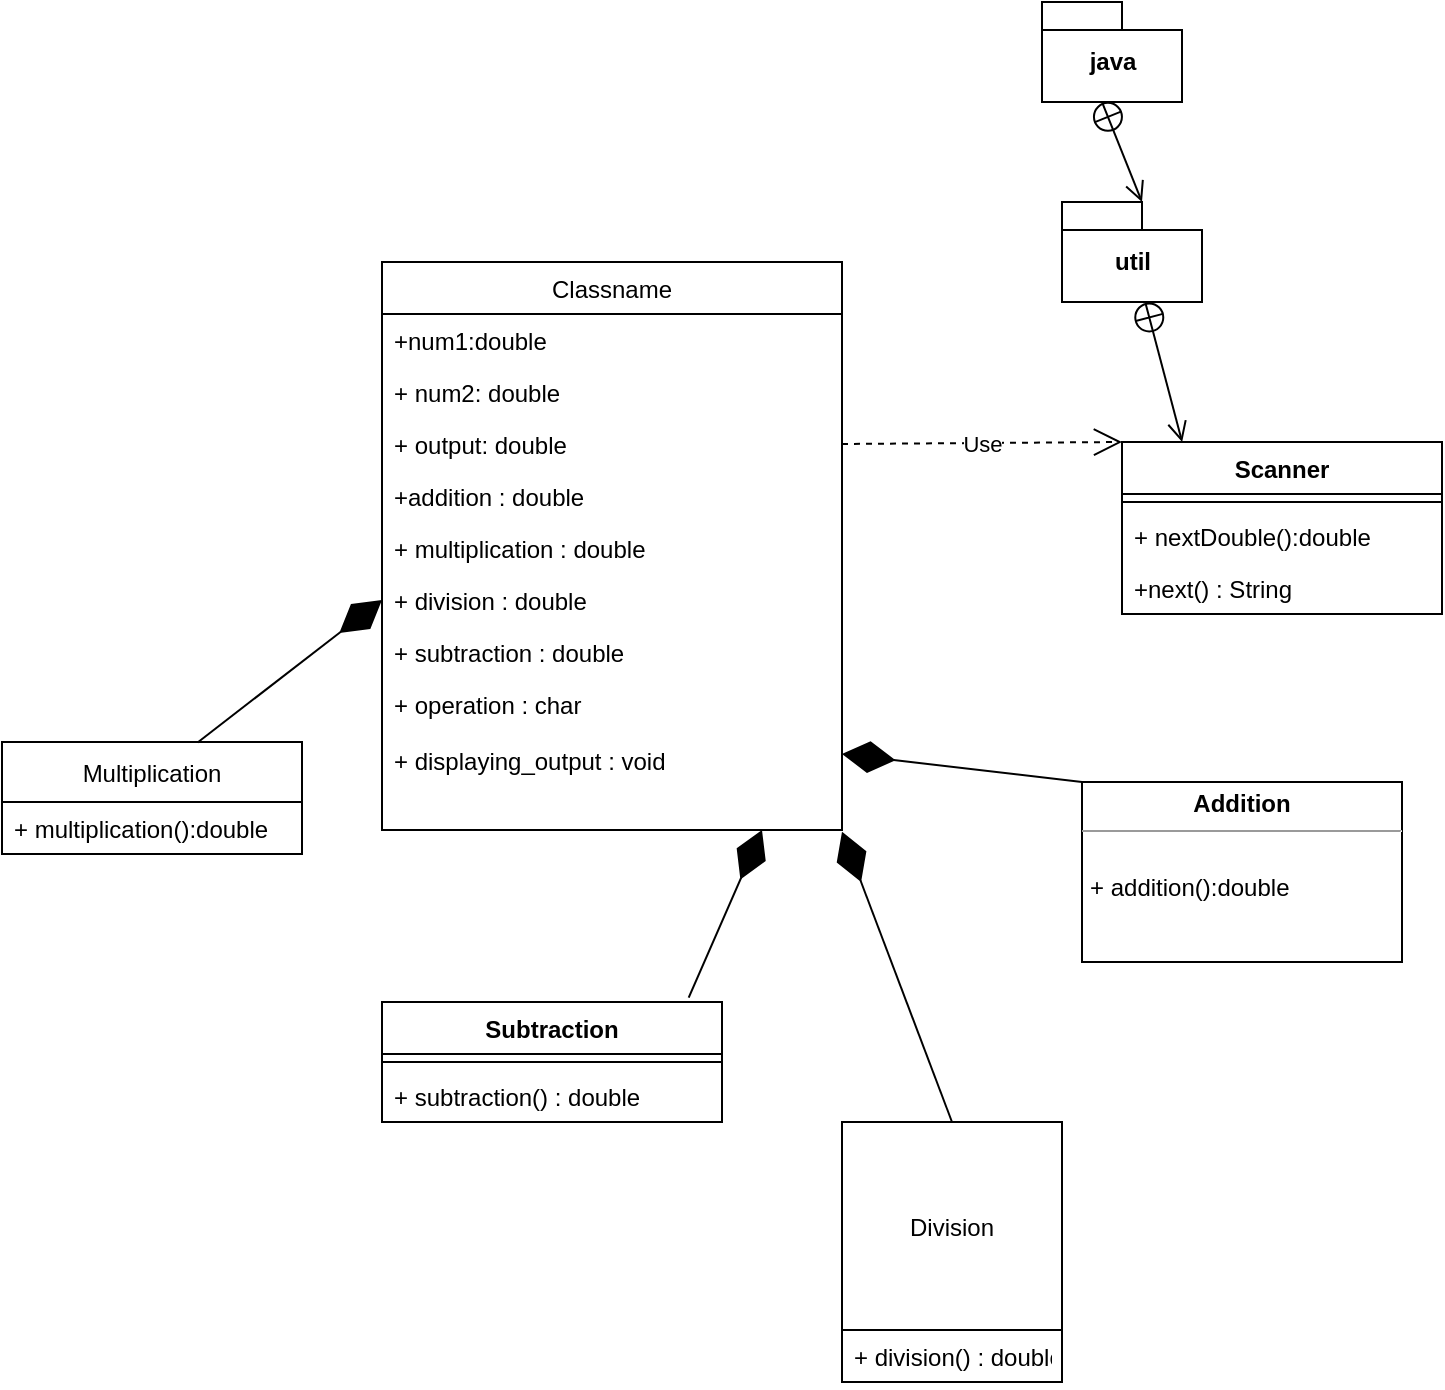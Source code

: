<mxfile version="15.6.1" type="github"><diagram id="ZYJBxF1sFgElfKl5A7Hn" name="Page-1"><mxGraphModel dx="1888" dy="579" grid="1" gridSize="10" guides="1" tooltips="1" connect="1" arrows="1" fold="1" page="1" pageScale="1" pageWidth="850" pageHeight="1100" math="0" shadow="0"><root><mxCell id="0"/><mxCell id="1" parent="0"/><mxCell id="c7aTI5LmujI-iaSVHYe1-10" value="Classname" style="swimlane;fontStyle=0;childLayout=stackLayout;horizontal=1;startSize=26;fillColor=none;horizontalStack=0;resizeParent=1;resizeParentMax=0;resizeLast=0;collapsible=1;marginBottom=0;" parent="1" vertex="1"><mxGeometry x="-200" y="330" width="230" height="284" as="geometry"/></mxCell><mxCell id="c7aTI5LmujI-iaSVHYe1-11" value="+num1:double" style="text;strokeColor=none;fillColor=none;align=left;verticalAlign=top;spacingLeft=4;spacingRight=4;overflow=hidden;rotatable=0;points=[[0,0.5],[1,0.5]];portConstraint=eastwest;" parent="c7aTI5LmujI-iaSVHYe1-10" vertex="1"><mxGeometry y="26" width="230" height="26" as="geometry"/></mxCell><mxCell id="c7aTI5LmujI-iaSVHYe1-12" value="+ num2: double" style="text;strokeColor=none;fillColor=none;align=left;verticalAlign=top;spacingLeft=4;spacingRight=4;overflow=hidden;rotatable=0;points=[[0,0.5],[1,0.5]];portConstraint=eastwest;" parent="c7aTI5LmujI-iaSVHYe1-10" vertex="1"><mxGeometry y="52" width="230" height="26" as="geometry"/></mxCell><mxCell id="c7aTI5LmujI-iaSVHYe1-14" value="+ output: double" style="text;strokeColor=none;fillColor=none;align=left;verticalAlign=top;spacingLeft=4;spacingRight=4;overflow=hidden;rotatable=0;points=[[0,0.5],[1,0.5]];portConstraint=eastwest;" parent="c7aTI5LmujI-iaSVHYe1-10" vertex="1"><mxGeometry y="78" width="230" height="26" as="geometry"/></mxCell><mxCell id="c7aTI5LmujI-iaSVHYe1-36" value="+addition : double" style="text;strokeColor=none;fillColor=none;align=left;verticalAlign=top;spacingLeft=4;spacingRight=4;overflow=hidden;rotatable=0;points=[[0,0.5],[1,0.5]];portConstraint=eastwest;" parent="c7aTI5LmujI-iaSVHYe1-10" vertex="1"><mxGeometry y="104" width="230" height="26" as="geometry"/></mxCell><mxCell id="c7aTI5LmujI-iaSVHYe1-39" value="+ multiplication : double" style="text;strokeColor=none;fillColor=none;align=left;verticalAlign=top;spacingLeft=4;spacingRight=4;overflow=hidden;rotatable=0;points=[[0,0.5],[1,0.5]];portConstraint=eastwest;" parent="c7aTI5LmujI-iaSVHYe1-10" vertex="1"><mxGeometry y="130" width="230" height="26" as="geometry"/></mxCell><mxCell id="c7aTI5LmujI-iaSVHYe1-38" value="+ division : double" style="text;strokeColor=none;fillColor=none;align=left;verticalAlign=top;spacingLeft=4;spacingRight=4;overflow=hidden;rotatable=0;points=[[0,0.5],[1,0.5]];portConstraint=eastwest;" parent="c7aTI5LmujI-iaSVHYe1-10" vertex="1"><mxGeometry y="156" width="230" height="26" as="geometry"/></mxCell><mxCell id="c7aTI5LmujI-iaSVHYe1-37" value="+ subtraction : double" style="text;strokeColor=none;fillColor=none;align=left;verticalAlign=top;spacingLeft=4;spacingRight=4;overflow=hidden;rotatable=0;points=[[0,0.5],[1,0.5]];portConstraint=eastwest;" parent="c7aTI5LmujI-iaSVHYe1-10" vertex="1"><mxGeometry y="182" width="230" height="26" as="geometry"/></mxCell><mxCell id="c7aTI5LmujI-iaSVHYe1-47" value="" style="endArrow=diamondThin;endFill=1;endSize=24;html=1;rounded=0;exitX=0.902;exitY=-0.036;exitDx=0;exitDy=0;exitPerimeter=0;" parent="c7aTI5LmujI-iaSVHYe1-10" source="c7aTI5LmujI-iaSVHYe1-42" edge="1"><mxGeometry width="160" relative="1" as="geometry"><mxPoint x="30" y="284" as="sourcePoint"/><mxPoint x="190" y="284" as="targetPoint"/><Array as="points"/></mxGeometry></mxCell><mxCell id="c7aTI5LmujI-iaSVHYe1-13" value="+ operation : char&#10;&#10;+ displaying_output : void" style="text;strokeColor=none;fillColor=none;align=left;verticalAlign=top;spacingLeft=4;spacingRight=4;overflow=hidden;rotatable=0;points=[[0,0.5],[1,0.5]];portConstraint=eastwest;" parent="c7aTI5LmujI-iaSVHYe1-10" vertex="1"><mxGeometry y="208" width="230" height="76" as="geometry"/></mxCell><mxCell id="c7aTI5LmujI-iaSVHYe1-20" value="Scanner" style="swimlane;fontStyle=1;align=center;verticalAlign=top;childLayout=stackLayout;horizontal=1;startSize=26;horizontalStack=0;resizeParent=1;resizeParentMax=0;resizeLast=0;collapsible=1;marginBottom=0;" parent="1" vertex="1"><mxGeometry x="170" y="420" width="160" height="86" as="geometry"/></mxCell><mxCell id="c7aTI5LmujI-iaSVHYe1-22" value="" style="line;strokeWidth=1;fillColor=none;align=left;verticalAlign=middle;spacingTop=-1;spacingLeft=3;spacingRight=3;rotatable=0;labelPosition=right;points=[];portConstraint=eastwest;" parent="c7aTI5LmujI-iaSVHYe1-20" vertex="1"><mxGeometry y="26" width="160" height="8" as="geometry"/></mxCell><mxCell id="c7aTI5LmujI-iaSVHYe1-23" value="+ nextDouble():double&#10;" style="text;strokeColor=none;fillColor=none;align=left;verticalAlign=top;spacingLeft=4;spacingRight=4;overflow=hidden;rotatable=0;points=[[0,0.5],[1,0.5]];portConstraint=eastwest;" parent="c7aTI5LmujI-iaSVHYe1-20" vertex="1"><mxGeometry y="34" width="160" height="26" as="geometry"/></mxCell><mxCell id="c7aTI5LmujI-iaSVHYe1-24" value="+next() : String&#10;&#10;" style="text;strokeColor=none;fillColor=none;align=left;verticalAlign=top;spacingLeft=4;spacingRight=4;overflow=hidden;rotatable=0;points=[[0,0.5],[1,0.5]];portConstraint=eastwest;" parent="c7aTI5LmujI-iaSVHYe1-20" vertex="1"><mxGeometry y="60" width="160" height="26" as="geometry"/></mxCell><mxCell id="c7aTI5LmujI-iaSVHYe1-29" value="util" style="shape=folder;fontStyle=1;spacingTop=10;tabWidth=40;tabHeight=14;tabPosition=left;html=1;" parent="1" vertex="1"><mxGeometry x="140" y="300" width="70" height="50" as="geometry"/></mxCell><mxCell id="c7aTI5LmujI-iaSVHYe1-31" value="" style="endArrow=open;startArrow=circlePlus;endFill=0;startFill=0;endSize=8;html=1;rounded=0;entryX=0.188;entryY=0;entryDx=0;entryDy=0;entryPerimeter=0;" parent="1" source="c7aTI5LmujI-iaSVHYe1-29" target="c7aTI5LmujI-iaSVHYe1-20" edge="1"><mxGeometry width="160" relative="1" as="geometry"><mxPoint x="160" y="350" as="sourcePoint"/><mxPoint x="260" y="350" as="targetPoint"/></mxGeometry></mxCell><mxCell id="c7aTI5LmujI-iaSVHYe1-32" value="java" style="shape=folder;fontStyle=1;spacingTop=10;tabWidth=40;tabHeight=14;tabPosition=left;html=1;" parent="1" vertex="1"><mxGeometry x="130" y="200" width="70" height="50" as="geometry"/></mxCell><mxCell id="c7aTI5LmujI-iaSVHYe1-33" value="" style="endArrow=open;startArrow=circlePlus;endFill=0;startFill=0;endSize=8;html=1;rounded=0;entryX=0;entryY=0;entryDx=40;entryDy=0;entryPerimeter=0;" parent="1" target="c7aTI5LmujI-iaSVHYe1-29" edge="1"><mxGeometry width="160" relative="1" as="geometry"><mxPoint x="160" y="250" as="sourcePoint"/><mxPoint x="320" y="250" as="targetPoint"/></mxGeometry></mxCell><mxCell id="c7aTI5LmujI-iaSVHYe1-34" value="Use" style="endArrow=open;endSize=12;dashed=1;html=1;rounded=0;exitX=1;exitY=0.5;exitDx=0;exitDy=0;entryX=0;entryY=0;entryDx=0;entryDy=0;" parent="1" source="c7aTI5LmujI-iaSVHYe1-14" target="c7aTI5LmujI-iaSVHYe1-20" edge="1"><mxGeometry width="160" relative="1" as="geometry"><mxPoint x="130" y="420" as="sourcePoint"/><mxPoint x="140" y="380" as="targetPoint"/></mxGeometry></mxCell><mxCell id="c7aTI5LmujI-iaSVHYe1-40" value="&lt;p style=&quot;margin: 0px ; margin-top: 4px ; text-align: center&quot;&gt;&lt;b&gt;Addition&lt;/b&gt;&lt;/p&gt;&lt;hr size=&quot;1&quot;&gt;&lt;p style=&quot;margin: 0px ; margin-left: 4px&quot;&gt;&lt;br&gt;&lt;/p&gt;&lt;p style=&quot;margin: 0px ; margin-left: 4px&quot;&gt;+ addition():double&lt;/p&gt;" style="verticalAlign=top;align=left;overflow=fill;fontSize=12;fontFamily=Helvetica;html=1;" parent="1" vertex="1"><mxGeometry x="150" y="590" width="160" height="90" as="geometry"/></mxCell><mxCell id="c7aTI5LmujI-iaSVHYe1-41" value="" style="endArrow=diamondThin;endFill=1;endSize=24;html=1;rounded=0;entryX=1;entryY=0.5;entryDx=0;entryDy=0;exitX=0;exitY=0;exitDx=0;exitDy=0;" parent="1" source="c7aTI5LmujI-iaSVHYe1-40" target="c7aTI5LmujI-iaSVHYe1-13" edge="1"><mxGeometry width="160" relative="1" as="geometry"><mxPoint x="160" y="420" as="sourcePoint"/><mxPoint x="320" y="420" as="targetPoint"/></mxGeometry></mxCell><mxCell id="c7aTI5LmujI-iaSVHYe1-42" value="Subtraction" style="swimlane;fontStyle=1;align=center;verticalAlign=top;childLayout=stackLayout;horizontal=1;startSize=26;horizontalStack=0;resizeParent=1;resizeParentMax=0;resizeLast=0;collapsible=1;marginBottom=0;" parent="1" vertex="1"><mxGeometry x="-200" y="700" width="170" height="60" as="geometry"/></mxCell><mxCell id="c7aTI5LmujI-iaSVHYe1-44" value="" style="line;strokeWidth=1;fillColor=none;align=left;verticalAlign=middle;spacingTop=-1;spacingLeft=3;spacingRight=3;rotatable=0;labelPosition=right;points=[];portConstraint=eastwest;" parent="c7aTI5LmujI-iaSVHYe1-42" vertex="1"><mxGeometry y="26" width="170" height="8" as="geometry"/></mxCell><mxCell id="c7aTI5LmujI-iaSVHYe1-45" value="+ subtraction() : double" style="text;strokeColor=none;fillColor=none;align=left;verticalAlign=top;spacingLeft=4;spacingRight=4;overflow=hidden;rotatable=0;points=[[0,0.5],[1,0.5]];portConstraint=eastwest;" parent="c7aTI5LmujI-iaSVHYe1-42" vertex="1"><mxGeometry y="34" width="170" height="26" as="geometry"/></mxCell><mxCell id="c7aTI5LmujI-iaSVHYe1-48" value="Division" style="swimlane;fontStyle=0;childLayout=stackLayout;horizontal=1;startSize=104;fillColor=none;horizontalStack=0;resizeParent=1;resizeParentMax=0;resizeLast=0;collapsible=1;marginBottom=0;" parent="1" vertex="1"><mxGeometry x="30" y="760" width="110" height="130" as="geometry"/></mxCell><mxCell id="c7aTI5LmujI-iaSVHYe1-50" value="+ division() : double" style="text;strokeColor=none;fillColor=none;align=left;verticalAlign=top;spacingLeft=4;spacingRight=4;overflow=hidden;rotatable=0;points=[[0,0.5],[1,0.5]];portConstraint=eastwest;" parent="c7aTI5LmujI-iaSVHYe1-48" vertex="1"><mxGeometry y="104" width="110" height="26" as="geometry"/></mxCell><mxCell id="c7aTI5LmujI-iaSVHYe1-55" value="" style="endArrow=diamondThin;endFill=1;endSize=24;html=1;rounded=0;entryX=1;entryY=1.011;entryDx=0;entryDy=0;entryPerimeter=0;exitX=0.5;exitY=0;exitDx=0;exitDy=0;" parent="1" source="c7aTI5LmujI-iaSVHYe1-48" target="c7aTI5LmujI-iaSVHYe1-13" edge="1"><mxGeometry width="160" relative="1" as="geometry"><mxPoint x="80" y="750" as="sourcePoint"/><mxPoint x="240" y="670" as="targetPoint"/></mxGeometry></mxCell><mxCell id="c7aTI5LmujI-iaSVHYe1-63" value="Multiplication" style="swimlane;fontStyle=0;childLayout=stackLayout;horizontal=1;startSize=30;fillColor=none;horizontalStack=0;resizeParent=1;resizeParentMax=0;resizeLast=0;collapsible=1;marginBottom=0;" parent="1" vertex="1"><mxGeometry x="-390" y="570" width="150" height="56" as="geometry"/></mxCell><mxCell id="c7aTI5LmujI-iaSVHYe1-65" value="+ multiplication():double" style="text;strokeColor=none;fillColor=none;align=left;verticalAlign=top;spacingLeft=4;spacingRight=4;overflow=hidden;rotatable=0;points=[[0,0.5],[1,0.5]];portConstraint=eastwest;" parent="c7aTI5LmujI-iaSVHYe1-63" vertex="1"><mxGeometry y="30" width="150" height="26" as="geometry"/></mxCell><mxCell id="c7aTI5LmujI-iaSVHYe1-67" value="" style="endArrow=diamondThin;endFill=1;endSize=24;html=1;rounded=0;exitX=0.652;exitY=0.004;exitDx=0;exitDy=0;exitPerimeter=0;entryX=0;entryY=0.5;entryDx=0;entryDy=0;" parent="1" source="c7aTI5LmujI-iaSVHYe1-63" target="c7aTI5LmujI-iaSVHYe1-38" edge="1"><mxGeometry width="160" relative="1" as="geometry"><mxPoint x="100" y="500" as="sourcePoint"/><mxPoint x="260" y="500" as="targetPoint"/></mxGeometry></mxCell></root></mxGraphModel></diagram></mxfile>